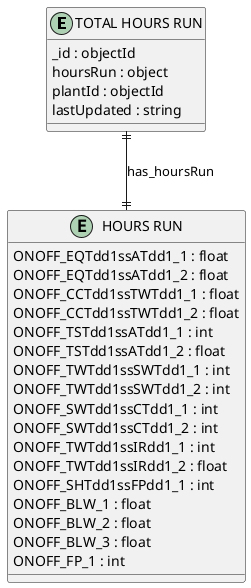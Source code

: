 @startuml TOTAL_HOURS_RUN_Diagram

entity "TOTAL HOURS RUN" as TOTAL_HOURS_RUN {
  _id : objectId
  hoursRun : object
  plantId : objectId
  lastUpdated : string
}

entity "HOURS RUN" as HOURS_RUN {
  ONOFF_EQTdd1ssATdd1_1 : float
  ONOFF_EQTdd1ssATdd1_2 : float
  ONOFF_CCTdd1ssTWTdd1_1 : float
  ONOFF_CCTdd1ssTWTdd1_2 : float
  ONOFF_TSTdd1ssATdd1_1 : int
  ONOFF_TSTdd1ssATdd1_2 : float
  ONOFF_TWTdd1ssSWTdd1_1 : int
  ONOFF_TWTdd1ssSWTdd1_2 : int
  ONOFF_SWTdd1ssCTdd1_1 : int
  ONOFF_SWTdd1ssCTdd1_2 : int
  ONOFF_TWTdd1ssIRdd1_1 : int
  ONOFF_TWTdd1ssIRdd1_2 : float
  ONOFF_SHTdd1ssFPdd1_1 : int
  ONOFF_BLW_1 : float
  ONOFF_BLW_2 : float
  ONOFF_BLW_3 : float
  ONOFF_FP_1 : int
}

' // Relationships
TOTAL_HOURS_RUN ||--|| HOURS_RUN : has_hoursRun
@enduml